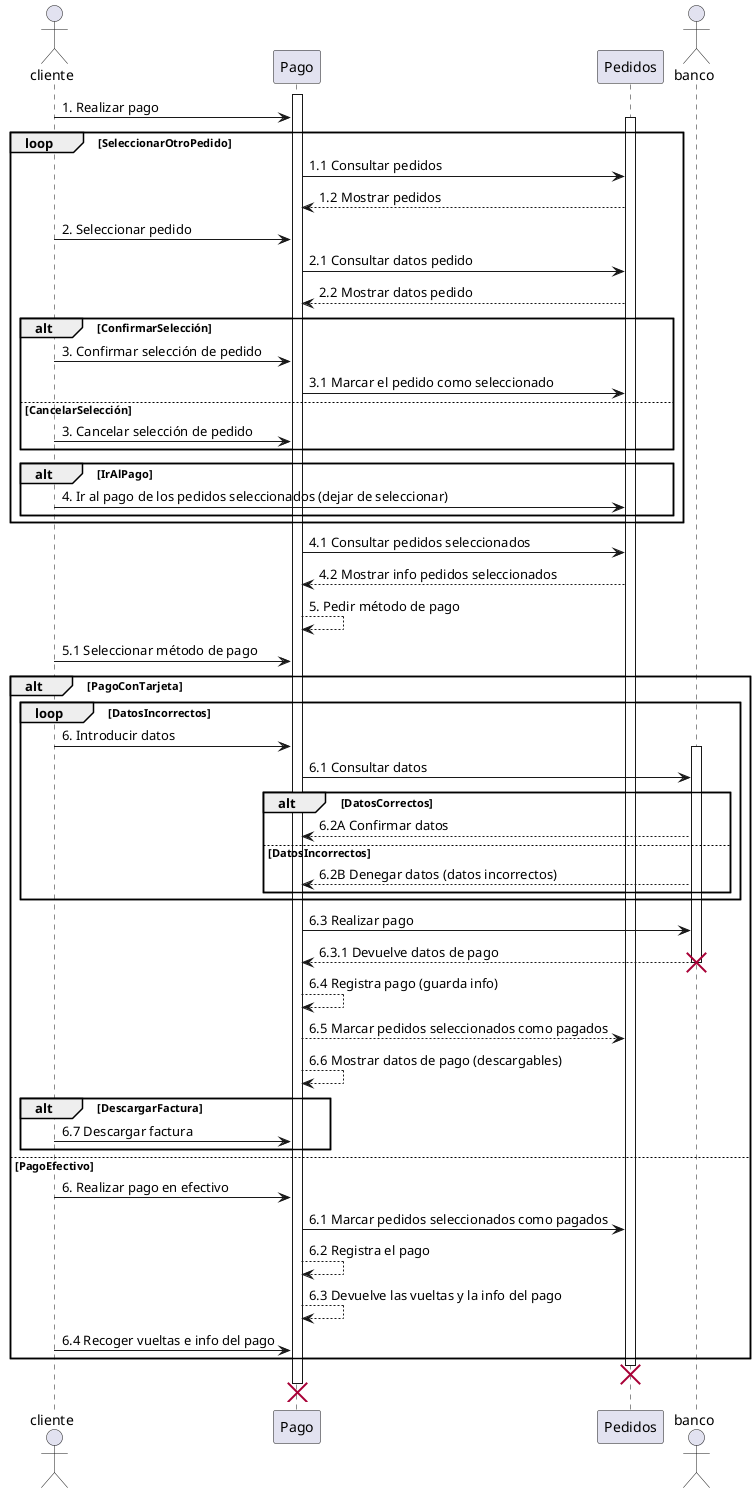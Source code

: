 @startuml

actor cliente

ACTIVATE Pago

cliente -> Pago : 1. Realizar pago

ACTIVATE Pedidos

loop SeleccionarOtroPedido

Pago -> Pedidos : 1.1 Consultar pedidos

Pedidos --> Pago : 1.2 Mostrar pedidos

cliente -> Pago : 2. Seleccionar pedido

Pago -> Pedidos : 2.1 Consultar datos pedido

Pedidos --> Pago : 2.2 Mostrar datos pedido

alt ConfirmarSelección

cliente -> Pago : 3. Confirmar selección de pedido

Pago -> Pedidos : 3.1 Marcar el pedido como seleccionado

else CancelarSelección

cliente -> Pago : 3. Cancelar selección de pedido

end

alt IrAlPago

cliente -> Pedidos : 4. Ir al pago de los pedidos seleccionados (dejar de seleccionar)

end

end

Pago -> Pedidos : 4.1 Consultar pedidos seleccionados

Pedidos --> Pago : 4.2 Mostrar info pedidos seleccionados

Pago --> Pago : 5. Pedir método de pago

cliente -> Pago : 5.1 Seleccionar método de pago

alt PagoConTarjeta 

loop DatosIncorrectos

cliente -> Pago : 6. Introducir datos

actor banco

ACTIVATE banco

Pago -> banco : 6.1 Consultar datos

alt DatosCorrectos

banco --> Pago : 6.2A Confirmar datos

else DatosIncorrectos

banco --> Pago : 6.2B Denegar datos (datos incorrectos) 

end

end

Pago -> banco : 6.3 Realizar pago

banco --> Pago : 6.3.1 Devuelve datos de pago

DESTROY banco

Pago --> Pago : 6.4 Registra pago (guarda info)

Pago --> Pedidos : 6.5 Marcar pedidos seleccionados como pagados

Pago --> Pago : 6.6 Mostrar datos de pago (descargables)

alt DescargarFactura

cliente -> Pago : 6.7 Descargar factura

end

else PagoEfectivo

cliente -> Pago : 6. Realizar pago en efectivo

Pago -> Pedidos : 6.1 Marcar pedidos seleccionados como pagados

Pago --> Pago : 6.2 Registra el pago

Pago --> Pago : 6.3 Devuelve las vueltas y la info del pago

cliente -> Pago : 6.4 Recoger vueltas e info del pago

end

DESTROY Pedidos

DESTROY Pago
@enduml